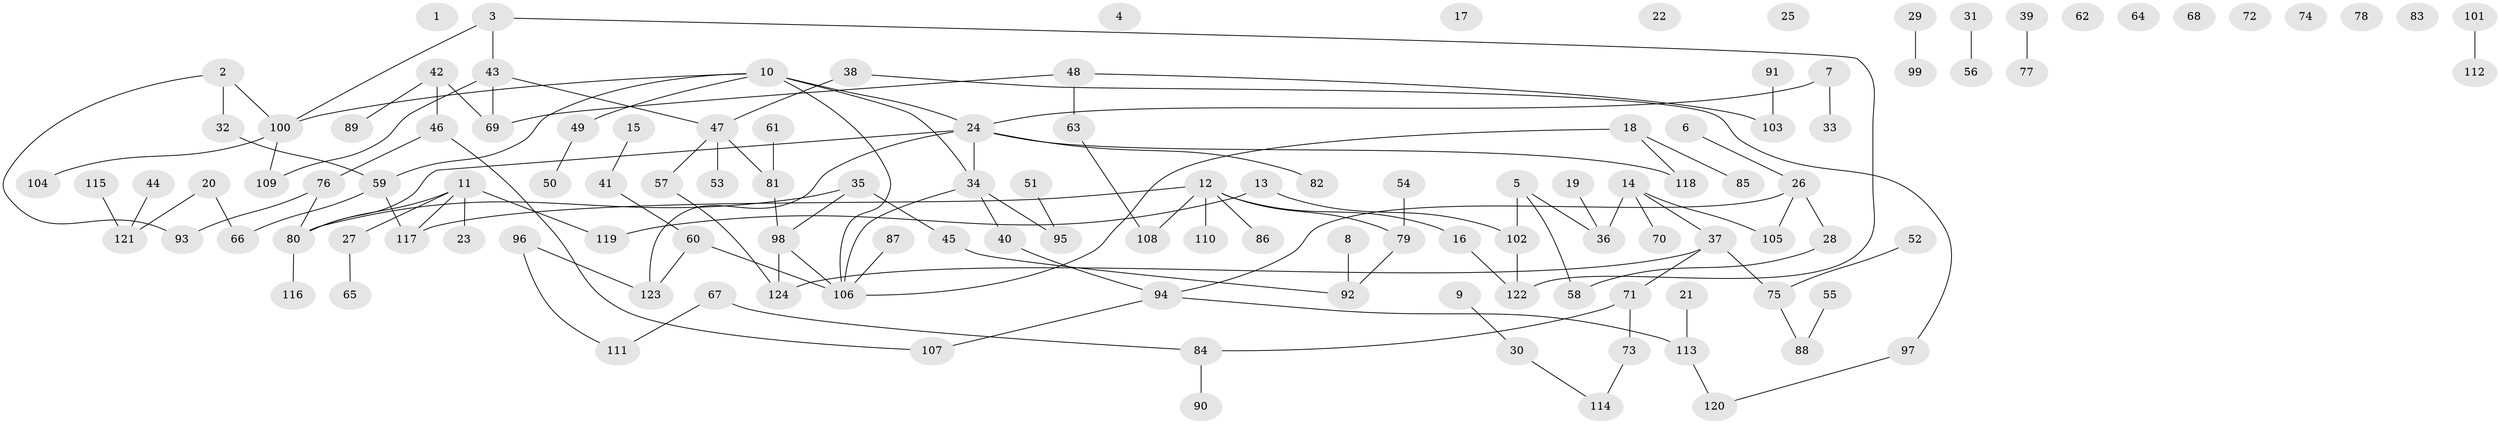 // coarse degree distribution, {0: 0.16279069767441862, 3: 0.12790697674418605, 6: 0.046511627906976744, 4: 0.10465116279069768, 1: 0.32558139534883723, 10: 0.011627906976744186, 5: 0.023255813953488372, 2: 0.18604651162790697, 7: 0.011627906976744186}
// Generated by graph-tools (version 1.1) at 2025/23/03/03/25 07:23:24]
// undirected, 124 vertices, 129 edges
graph export_dot {
graph [start="1"]
  node [color=gray90,style=filled];
  1;
  2;
  3;
  4;
  5;
  6;
  7;
  8;
  9;
  10;
  11;
  12;
  13;
  14;
  15;
  16;
  17;
  18;
  19;
  20;
  21;
  22;
  23;
  24;
  25;
  26;
  27;
  28;
  29;
  30;
  31;
  32;
  33;
  34;
  35;
  36;
  37;
  38;
  39;
  40;
  41;
  42;
  43;
  44;
  45;
  46;
  47;
  48;
  49;
  50;
  51;
  52;
  53;
  54;
  55;
  56;
  57;
  58;
  59;
  60;
  61;
  62;
  63;
  64;
  65;
  66;
  67;
  68;
  69;
  70;
  71;
  72;
  73;
  74;
  75;
  76;
  77;
  78;
  79;
  80;
  81;
  82;
  83;
  84;
  85;
  86;
  87;
  88;
  89;
  90;
  91;
  92;
  93;
  94;
  95;
  96;
  97;
  98;
  99;
  100;
  101;
  102;
  103;
  104;
  105;
  106;
  107;
  108;
  109;
  110;
  111;
  112;
  113;
  114;
  115;
  116;
  117;
  118;
  119;
  120;
  121;
  122;
  123;
  124;
  2 -- 32;
  2 -- 93;
  2 -- 100;
  3 -- 43;
  3 -- 100;
  3 -- 122;
  5 -- 36;
  5 -- 58;
  5 -- 102;
  6 -- 26;
  7 -- 24;
  7 -- 33;
  8 -- 92;
  9 -- 30;
  10 -- 24;
  10 -- 34;
  10 -- 49;
  10 -- 59;
  10 -- 100;
  10 -- 106;
  11 -- 23;
  11 -- 27;
  11 -- 80;
  11 -- 117;
  11 -- 119;
  12 -- 16;
  12 -- 79;
  12 -- 86;
  12 -- 108;
  12 -- 110;
  12 -- 117;
  13 -- 102;
  13 -- 119;
  14 -- 36;
  14 -- 37;
  14 -- 70;
  14 -- 105;
  15 -- 41;
  16 -- 122;
  18 -- 85;
  18 -- 106;
  18 -- 118;
  19 -- 36;
  20 -- 66;
  20 -- 121;
  21 -- 113;
  24 -- 34;
  24 -- 80;
  24 -- 82;
  24 -- 118;
  24 -- 123;
  26 -- 28;
  26 -- 94;
  26 -- 105;
  27 -- 65;
  28 -- 58;
  29 -- 99;
  30 -- 114;
  31 -- 56;
  32 -- 59;
  34 -- 40;
  34 -- 95;
  34 -- 106;
  35 -- 45;
  35 -- 80;
  35 -- 98;
  37 -- 71;
  37 -- 75;
  37 -- 124;
  38 -- 47;
  38 -- 97;
  39 -- 77;
  40 -- 94;
  41 -- 60;
  42 -- 46;
  42 -- 69;
  42 -- 89;
  43 -- 47;
  43 -- 69;
  43 -- 109;
  44 -- 121;
  45 -- 92;
  46 -- 76;
  46 -- 107;
  47 -- 53;
  47 -- 57;
  47 -- 81;
  48 -- 63;
  48 -- 69;
  48 -- 103;
  49 -- 50;
  51 -- 95;
  52 -- 75;
  54 -- 79;
  55 -- 88;
  57 -- 124;
  59 -- 66;
  59 -- 117;
  60 -- 106;
  60 -- 123;
  61 -- 81;
  63 -- 108;
  67 -- 84;
  67 -- 111;
  71 -- 73;
  71 -- 84;
  73 -- 114;
  75 -- 88;
  76 -- 80;
  76 -- 93;
  79 -- 92;
  80 -- 116;
  81 -- 98;
  84 -- 90;
  87 -- 106;
  91 -- 103;
  94 -- 107;
  94 -- 113;
  96 -- 111;
  96 -- 123;
  97 -- 120;
  98 -- 106;
  98 -- 124;
  100 -- 104;
  100 -- 109;
  101 -- 112;
  102 -- 122;
  113 -- 120;
  115 -- 121;
}
